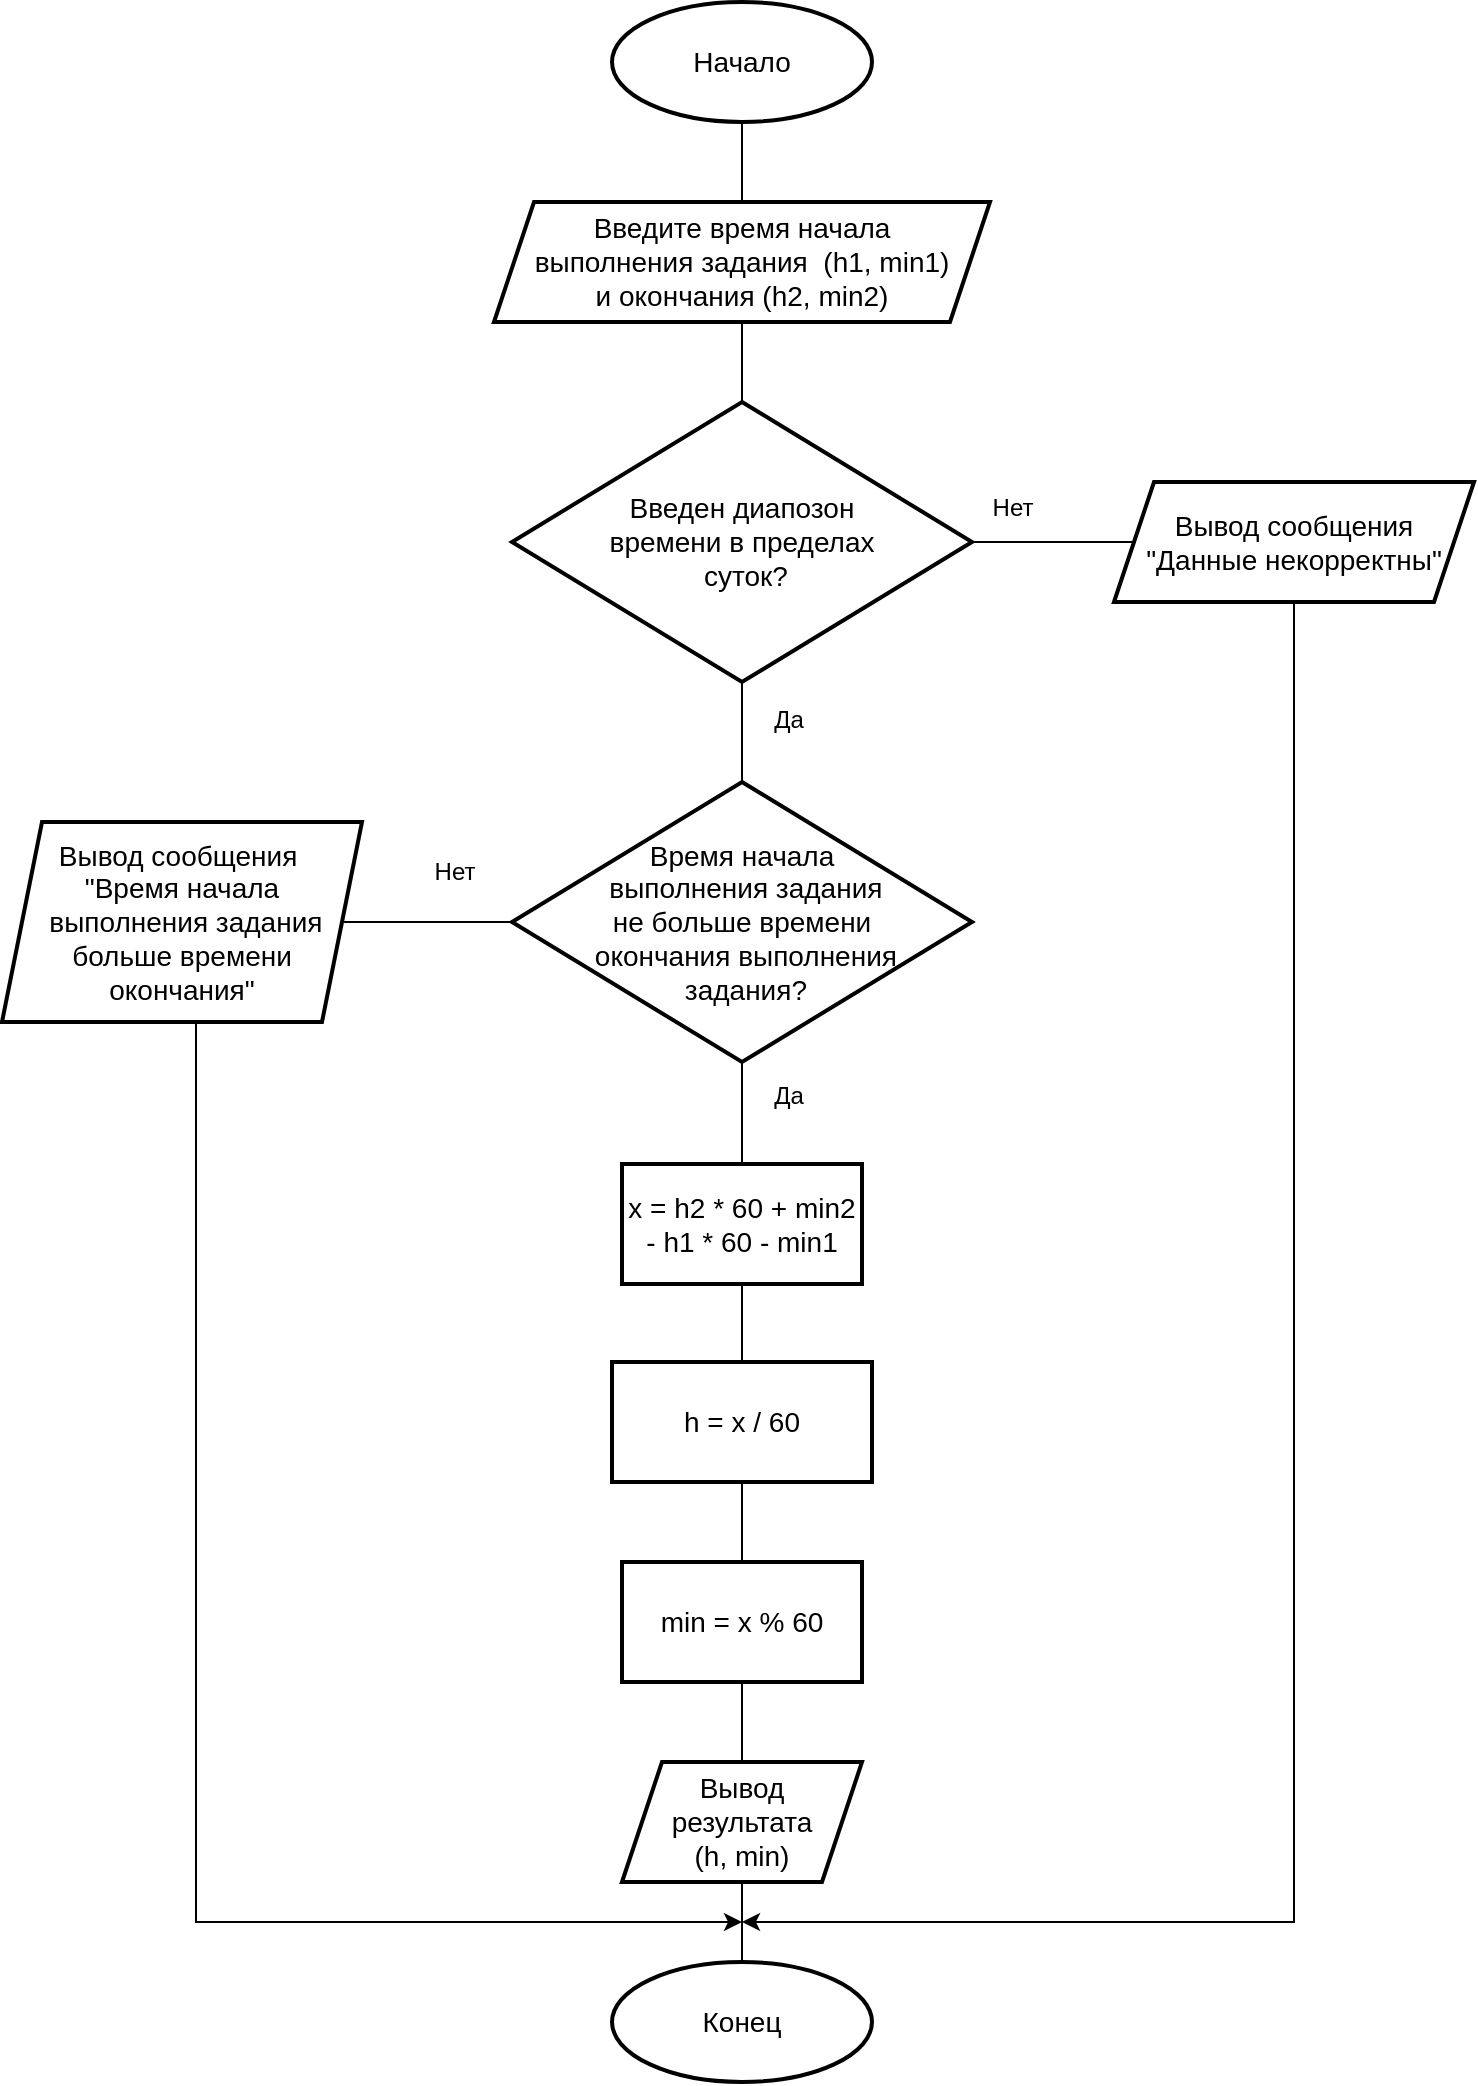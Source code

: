 <mxfile version="20.3.0" type="device"><diagram id="FXN_x-pCUe2gNNJg7XN-" name="Л1_Д8"><mxGraphModel dx="1038" dy="649" grid="1" gridSize="10" guides="1" tooltips="1" connect="1" arrows="1" fold="1" page="1" pageScale="1" pageWidth="827" pageHeight="1169" math="0" shadow="0"><root><mxCell id="0"/><mxCell id="1" parent="0"/><mxCell id="GhMm7flWTx8V1yTYUVde-8" value="" style="edgeStyle=none;rounded=0;orthogonalLoop=1;jettySize=auto;html=1;endArrow=none;endFill=0;fontSize=14;" parent="1" source="GhMm7flWTx8V1yTYUVde-3" target="GhMm7flWTx8V1yTYUVde-7" edge="1"><mxGeometry relative="1" as="geometry"/></mxCell><mxCell id="GhMm7flWTx8V1yTYUVde-3" value="Начало" style="strokeWidth=2;html=1;shape=mxgraph.flowchart.start_1;whiteSpace=wrap;fontSize=14;" parent="1" vertex="1"><mxGeometry x="342" y="65" width="130" height="60" as="geometry"/></mxCell><mxCell id="dJLvMkgr9t_4s-QUcxqV-2" value="" style="edgeStyle=orthogonalEdgeStyle;rounded=0;orthogonalLoop=1;jettySize=auto;html=1;endArrow=none;endFill=0;" parent="1" source="GhMm7flWTx8V1yTYUVde-7" target="dJLvMkgr9t_4s-QUcxqV-1" edge="1"><mxGeometry relative="1" as="geometry"/></mxCell><mxCell id="GhMm7flWTx8V1yTYUVde-7" value="Введите время начала&lt;br&gt;выполнения задания&amp;nbsp; (h1, min1)&lt;br&gt;и окончания (h2, min2)" style="shape=parallelogram;perimeter=parallelogramPerimeter;whiteSpace=wrap;html=1;fixedSize=1;strokeWidth=2;fontSize=14;" parent="1" vertex="1"><mxGeometry x="283" y="165" width="248" height="60" as="geometry"/></mxCell><mxCell id="oOaQUble6VmRYrzxeCxU-16" value="" style="edgeStyle=orthogonalEdgeStyle;rounded=0;orthogonalLoop=1;jettySize=auto;html=1;endArrow=none;endFill=0;" parent="1" source="GhMm7flWTx8V1yTYUVde-14" target="oOaQUble6VmRYrzxeCxU-15" edge="1"><mxGeometry relative="1" as="geometry"/></mxCell><mxCell id="GhMm7flWTx8V1yTYUVde-14" value="h = x / 60" style="whiteSpace=wrap;html=1;strokeWidth=2;fontSize=14;" parent="1" vertex="1"><mxGeometry x="342" y="745" width="130" height="60" as="geometry"/></mxCell><mxCell id="GhMm7flWTx8V1yTYUVde-26" value="Конец" style="ellipse;whiteSpace=wrap;html=1;strokeWidth=2;fontSize=14;" parent="1" vertex="1"><mxGeometry x="342" y="1045" width="130" height="60" as="geometry"/></mxCell><mxCell id="dJLvMkgr9t_4s-QUcxqV-6" value="" style="edgeStyle=orthogonalEdgeStyle;rounded=0;orthogonalLoop=1;jettySize=auto;html=1;endArrow=none;endFill=0;" parent="1" source="dJLvMkgr9t_4s-QUcxqV-1" target="dJLvMkgr9t_4s-QUcxqV-5" edge="1"><mxGeometry relative="1" as="geometry"/></mxCell><mxCell id="oOaQUble6VmRYrzxeCxU-2" value="" style="edgeStyle=orthogonalEdgeStyle;rounded=0;orthogonalLoop=1;jettySize=auto;html=1;endArrow=none;endFill=0;" parent="1" source="dJLvMkgr9t_4s-QUcxqV-1" target="oOaQUble6VmRYrzxeCxU-1" edge="1"><mxGeometry relative="1" as="geometry"/></mxCell><mxCell id="dJLvMkgr9t_4s-QUcxqV-1" value="Введен диапозон &lt;br&gt;времени в пределах&lt;br&gt;&amp;nbsp;суток?" style="rhombus;whiteSpace=wrap;html=1;fontSize=14;strokeWidth=2;" parent="1" vertex="1"><mxGeometry x="292" y="265" width="230" height="140" as="geometry"/></mxCell><mxCell id="dJLvMkgr9t_4s-QUcxqV-4" value="Да" style="text;html=1;resizable=0;autosize=1;align=center;verticalAlign=middle;points=[];fillColor=none;strokeColor=none;rounded=0;" parent="1" vertex="1"><mxGeometry x="410" y="409" width="40" height="30" as="geometry"/></mxCell><mxCell id="dJLvMkgr9t_4s-QUcxqV-5" value="Вывод сообщения &quot;Данные некорректны&quot;" style="shape=parallelogram;perimeter=parallelogramPerimeter;whiteSpace=wrap;html=1;fixedSize=1;fontSize=14;strokeWidth=2;" parent="1" vertex="1"><mxGeometry x="593" y="305" width="180" height="60" as="geometry"/></mxCell><mxCell id="dJLvMkgr9t_4s-QUcxqV-9" value="Нет" style="text;html=1;resizable=0;autosize=1;align=center;verticalAlign=middle;points=[];fillColor=none;strokeColor=none;rounded=0;" parent="1" vertex="1"><mxGeometry x="522" y="303" width="40" height="30" as="geometry"/></mxCell><mxCell id="dJLvMkgr9t_4s-QUcxqV-15" value="" style="endArrow=classic;html=1;rounded=0;exitX=0.5;exitY=1;exitDx=0;exitDy=0;edgeStyle=orthogonalEdgeStyle;" parent="1" source="dJLvMkgr9t_4s-QUcxqV-5" edge="1"><mxGeometry width="50" height="50" relative="1" as="geometry"><mxPoint x="680" y="365" as="sourcePoint"/><mxPoint x="407" y="1025" as="targetPoint"/><Array as="points"><mxPoint x="683" y="1025"/></Array></mxGeometry></mxCell><mxCell id="oOaQUble6VmRYrzxeCxU-5" value="" style="edgeStyle=orthogonalEdgeStyle;rounded=0;orthogonalLoop=1;jettySize=auto;html=1;endArrow=none;endFill=0;" parent="1" source="oOaQUble6VmRYrzxeCxU-1" target="oOaQUble6VmRYrzxeCxU-4" edge="1"><mxGeometry relative="1" as="geometry"/></mxCell><mxCell id="oOaQUble6VmRYrzxeCxU-11" value="" style="edgeStyle=orthogonalEdgeStyle;rounded=0;orthogonalLoop=1;jettySize=auto;html=1;endArrow=none;endFill=0;" parent="1" source="oOaQUble6VmRYrzxeCxU-1" target="oOaQUble6VmRYrzxeCxU-10" edge="1"><mxGeometry relative="1" as="geometry"/></mxCell><mxCell id="oOaQUble6VmRYrzxeCxU-1" value="Время начала&lt;br&gt;&amp;nbsp;выполнения задания &lt;br&gt;не больше времени&lt;br&gt;&amp;nbsp;окончания выполнения&lt;br&gt;&amp;nbsp;задания?" style="rhombus;whiteSpace=wrap;html=1;fontSize=14;strokeWidth=2;" parent="1" vertex="1"><mxGeometry x="292" y="455" width="230" height="140" as="geometry"/></mxCell><mxCell id="oOaQUble6VmRYrzxeCxU-4" value="Вывод сообщения&amp;nbsp;&lt;br&gt;&quot;Время начала&lt;br&gt;&amp;nbsp;выполнения задания&lt;br&gt;больше времени&lt;br&gt;окончания&quot;" style="shape=parallelogram;perimeter=parallelogramPerimeter;whiteSpace=wrap;html=1;fixedSize=1;fontSize=14;strokeWidth=2;" parent="1" vertex="1"><mxGeometry x="37" y="475" width="180" height="100" as="geometry"/></mxCell><mxCell id="oOaQUble6VmRYrzxeCxU-6" value="" style="endArrow=classic;html=1;rounded=0;exitX=0.5;exitY=1;exitDx=0;exitDy=0;edgeStyle=orthogonalEdgeStyle;" parent="1" edge="1"><mxGeometry width="50" height="50" relative="1" as="geometry"><mxPoint x="134" y="575" as="sourcePoint"/><mxPoint x="407" y="1025" as="targetPoint"/><Array as="points"><mxPoint x="134" y="1025"/></Array></mxGeometry></mxCell><mxCell id="oOaQUble6VmRYrzxeCxU-7" value="Да" style="text;html=1;resizable=0;autosize=1;align=center;verticalAlign=middle;points=[];fillColor=none;strokeColor=none;rounded=0;" parent="1" vertex="1"><mxGeometry x="410" y="597" width="40" height="30" as="geometry"/></mxCell><mxCell id="oOaQUble6VmRYrzxeCxU-8" value="Нет" style="text;html=1;resizable=0;autosize=1;align=center;verticalAlign=middle;points=[];fillColor=none;strokeColor=none;rounded=0;" parent="1" vertex="1"><mxGeometry x="243" y="485" width="40" height="30" as="geometry"/></mxCell><mxCell id="oOaQUble6VmRYrzxeCxU-12" value="" style="edgeStyle=orthogonalEdgeStyle;rounded=0;orthogonalLoop=1;jettySize=auto;html=1;endArrow=none;endFill=0;" parent="1" source="oOaQUble6VmRYrzxeCxU-10" target="GhMm7flWTx8V1yTYUVde-14" edge="1"><mxGeometry relative="1" as="geometry"/></mxCell><mxCell id="oOaQUble6VmRYrzxeCxU-10" value="x = h2 * 60 + min2 - h1 * 60 - min1" style="whiteSpace=wrap;html=1;fontSize=14;strokeWidth=2;" parent="1" vertex="1"><mxGeometry x="347" y="646" width="120" height="60" as="geometry"/></mxCell><mxCell id="oOaQUble6VmRYrzxeCxU-19" value="" style="edgeStyle=orthogonalEdgeStyle;rounded=0;orthogonalLoop=1;jettySize=auto;html=1;endArrow=none;endFill=0;" parent="1" source="oOaQUble6VmRYrzxeCxU-15" target="oOaQUble6VmRYrzxeCxU-18" edge="1"><mxGeometry relative="1" as="geometry"/></mxCell><mxCell id="oOaQUble6VmRYrzxeCxU-15" value="min = x % 60" style="whiteSpace=wrap;html=1;fontSize=14;strokeWidth=2;" parent="1" vertex="1"><mxGeometry x="347" y="845" width="120" height="60" as="geometry"/></mxCell><mxCell id="oOaQUble6VmRYrzxeCxU-20" value="" style="edgeStyle=orthogonalEdgeStyle;rounded=0;orthogonalLoop=1;jettySize=auto;html=1;endArrow=none;endFill=0;" parent="1" source="oOaQUble6VmRYrzxeCxU-18" target="GhMm7flWTx8V1yTYUVde-26" edge="1"><mxGeometry relative="1" as="geometry"/></mxCell><mxCell id="oOaQUble6VmRYrzxeCxU-18" value="Вывод &lt;br&gt;результата &lt;br&gt;(h, min)" style="shape=parallelogram;perimeter=parallelogramPerimeter;whiteSpace=wrap;html=1;fixedSize=1;fontSize=14;strokeWidth=2;" parent="1" vertex="1"><mxGeometry x="347" y="945" width="120" height="60" as="geometry"/></mxCell></root></mxGraphModel></diagram></mxfile>